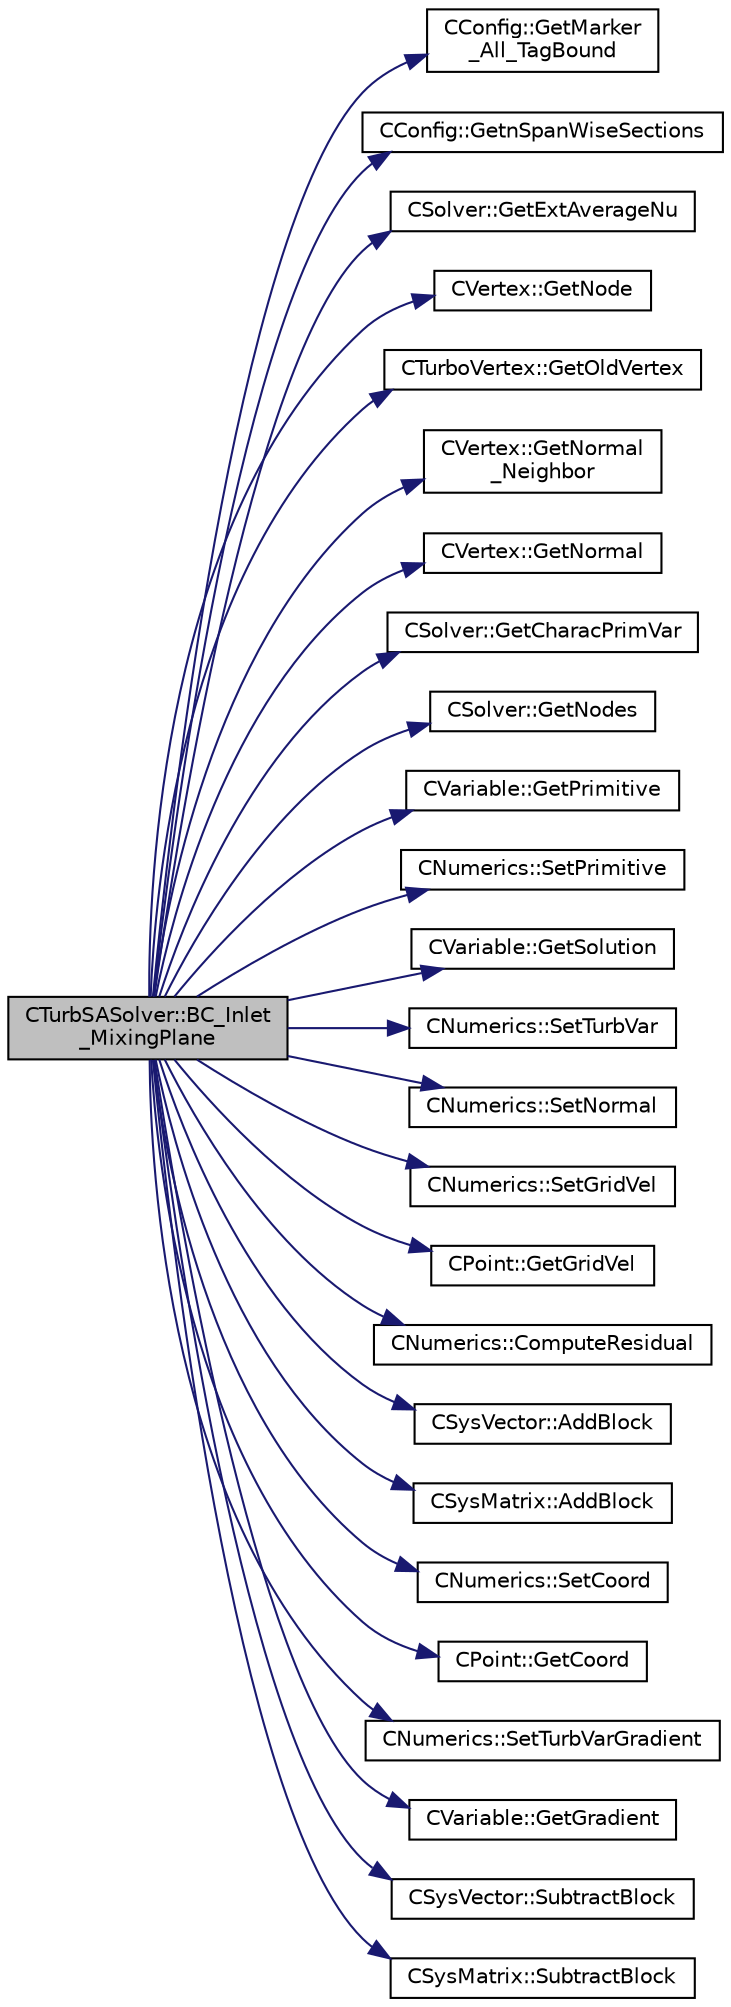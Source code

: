 digraph "CTurbSASolver::BC_Inlet_MixingPlane"
{
  edge [fontname="Helvetica",fontsize="10",labelfontname="Helvetica",labelfontsize="10"];
  node [fontname="Helvetica",fontsize="10",shape=record];
  rankdir="LR";
  Node273 [label="CTurbSASolver::BC_Inlet\l_MixingPlane",height=0.2,width=0.4,color="black", fillcolor="grey75", style="filled", fontcolor="black"];
  Node273 -> Node274 [color="midnightblue",fontsize="10",style="solid",fontname="Helvetica"];
  Node274 [label="CConfig::GetMarker\l_All_TagBound",height=0.2,width=0.4,color="black", fillcolor="white", style="filled",URL="$class_c_config.html#a967e969a3beb24bb6e57d7036af003be",tooltip="Get the index of the surface defined in the geometry file. "];
  Node273 -> Node275 [color="midnightblue",fontsize="10",style="solid",fontname="Helvetica"];
  Node275 [label="CConfig::GetnSpanWiseSections",height=0.2,width=0.4,color="black", fillcolor="white", style="filled",URL="$class_c_config.html#a2afa29aab61d4f49387cec759b7735ea",tooltip="number span-wise sections to compute 3D BC and performance for turbomachinery. "];
  Node273 -> Node276 [color="midnightblue",fontsize="10",style="solid",fontname="Helvetica"];
  Node276 [label="CSolver::GetExtAverageNu",height=0.2,width=0.4,color="black", fillcolor="white", style="filled",URL="$class_c_solver.html#aef98bbf6bbb554539d043185965f27cd",tooltip="A virtual member. "];
  Node273 -> Node277 [color="midnightblue",fontsize="10",style="solid",fontname="Helvetica"];
  Node277 [label="CVertex::GetNode",height=0.2,width=0.4,color="black", fillcolor="white", style="filled",URL="$class_c_vertex.html#a95c513bf927464157ed96b6c79779a1f",tooltip="Get the node of the vertex. "];
  Node273 -> Node278 [color="midnightblue",fontsize="10",style="solid",fontname="Helvetica"];
  Node278 [label="CTurboVertex::GetOldVertex",height=0.2,width=0.4,color="black", fillcolor="white", style="filled",URL="$class_c_turbo_vertex.html#abb38937f34a1a4c71a64b211657f84ef",tooltip="retrieve vertex value not ordered. "];
  Node273 -> Node279 [color="midnightblue",fontsize="10",style="solid",fontname="Helvetica"];
  Node279 [label="CVertex::GetNormal\l_Neighbor",height=0.2,width=0.4,color="black", fillcolor="white", style="filled",URL="$class_c_vertex.html#a8d2bce3a6ee62007179e688dc2b9b182",tooltip="Get the value of the closest neighbor. "];
  Node273 -> Node280 [color="midnightblue",fontsize="10",style="solid",fontname="Helvetica"];
  Node280 [label="CVertex::GetNormal",height=0.2,width=0.4,color="black", fillcolor="white", style="filled",URL="$class_c_vertex.html#a0d289163c6f3384822fcb9ae86fc1c39",tooltip="Copy the the normal vector of a face. "];
  Node273 -> Node281 [color="midnightblue",fontsize="10",style="solid",fontname="Helvetica"];
  Node281 [label="CSolver::GetCharacPrimVar",height=0.2,width=0.4,color="black", fillcolor="white", style="filled",URL="$class_c_solver.html#ad25c13b6587f8a1a71f84a37fdb5b213",tooltip="A virtual member. "];
  Node273 -> Node282 [color="midnightblue",fontsize="10",style="solid",fontname="Helvetica"];
  Node282 [label="CSolver::GetNodes",height=0.2,width=0.4,color="black", fillcolor="white", style="filled",URL="$class_c_solver.html#af3198e52a2ea377bb765647b5e697197",tooltip="Allow outside access to the nodes of the solver, containing conservatives, primitives, etc. "];
  Node273 -> Node283 [color="midnightblue",fontsize="10",style="solid",fontname="Helvetica"];
  Node283 [label="CVariable::GetPrimitive",height=0.2,width=0.4,color="black", fillcolor="white", style="filled",URL="$class_c_variable.html#abe38982ec51efc8391ef27fc434f37ad",tooltip="A virtual member. "];
  Node273 -> Node284 [color="midnightblue",fontsize="10",style="solid",fontname="Helvetica"];
  Node284 [label="CNumerics::SetPrimitive",height=0.2,width=0.4,color="black", fillcolor="white", style="filled",URL="$class_c_numerics.html#af72b17d397adf09beed2e99e2daf895c",tooltip="Set the value of the primitive variables. "];
  Node273 -> Node285 [color="midnightblue",fontsize="10",style="solid",fontname="Helvetica"];
  Node285 [label="CVariable::GetSolution",height=0.2,width=0.4,color="black", fillcolor="white", style="filled",URL="$class_c_variable.html#a261483e39c23c1de7cb9aea7e917c121",tooltip="Get the solution. "];
  Node273 -> Node286 [color="midnightblue",fontsize="10",style="solid",fontname="Helvetica"];
  Node286 [label="CNumerics::SetTurbVar",height=0.2,width=0.4,color="black", fillcolor="white", style="filled",URL="$class_c_numerics.html#a694708b330c1e25e59f3b3ee8be64fbb",tooltip="Set the value of the turbulent variable. "];
  Node273 -> Node287 [color="midnightblue",fontsize="10",style="solid",fontname="Helvetica"];
  Node287 [label="CNumerics::SetNormal",height=0.2,width=0.4,color="black", fillcolor="white", style="filled",URL="$class_c_numerics.html#a41903d97957f351cd9ee63ca404985b1",tooltip="Set the value of the normal vector to the face between two points. "];
  Node273 -> Node288 [color="midnightblue",fontsize="10",style="solid",fontname="Helvetica"];
  Node288 [label="CNumerics::SetGridVel",height=0.2,width=0.4,color="black", fillcolor="white", style="filled",URL="$class_c_numerics.html#ae15b9e4ad2008444365109c434e24207",tooltip="Set the velocity of the computational grid. "];
  Node273 -> Node289 [color="midnightblue",fontsize="10",style="solid",fontname="Helvetica"];
  Node289 [label="CPoint::GetGridVel",height=0.2,width=0.4,color="black", fillcolor="white", style="filled",URL="$class_c_point.html#a62ec636f4a05ac578b582a053e8553f9",tooltip="Get the value of the grid velocity at the point. "];
  Node273 -> Node290 [color="midnightblue",fontsize="10",style="solid",fontname="Helvetica"];
  Node290 [label="CNumerics::ComputeResidual",height=0.2,width=0.4,color="black", fillcolor="white", style="filled",URL="$class_c_numerics.html#abe734316e0047f463f059fd77a281958",tooltip="Compute the numerical residual. "];
  Node273 -> Node291 [color="midnightblue",fontsize="10",style="solid",fontname="Helvetica"];
  Node291 [label="CSysVector::AddBlock",height=0.2,width=0.4,color="black", fillcolor="white", style="filled",URL="$class_c_sys_vector.html#acd4c36df2ea0b7ad473944cff9bf5d72",tooltip="Add val_residual to the residual. "];
  Node273 -> Node292 [color="midnightblue",fontsize="10",style="solid",fontname="Helvetica"];
  Node292 [label="CSysMatrix::AddBlock",height=0.2,width=0.4,color="black", fillcolor="white", style="filled",URL="$class_c_sys_matrix.html#a85def3109e5aa5307268ca830a8f6522",tooltip="Adds the specified block to the sparse matrix. "];
  Node273 -> Node293 [color="midnightblue",fontsize="10",style="solid",fontname="Helvetica"];
  Node293 [label="CNumerics::SetCoord",height=0.2,width=0.4,color="black", fillcolor="white", style="filled",URL="$class_c_numerics.html#a5fa1089c7228d6d49677a633bbe3c890",tooltip="Set coordinates of the points. "];
  Node273 -> Node294 [color="midnightblue",fontsize="10",style="solid",fontname="Helvetica"];
  Node294 [label="CPoint::GetCoord",height=0.2,width=0.4,color="black", fillcolor="white", style="filled",URL="$class_c_point.html#a95fe081d22e96e190cb3edcbf0d6525f",tooltip="Get the coordinates dor the control volume. "];
  Node273 -> Node295 [color="midnightblue",fontsize="10",style="solid",fontname="Helvetica"];
  Node295 [label="CNumerics::SetTurbVarGradient",height=0.2,width=0.4,color="black", fillcolor="white", style="filled",URL="$class_c_numerics.html#a42a39ae6557a400a4d811820c61de3cb",tooltip="Set the gradient of the turbulent variables. "];
  Node273 -> Node296 [color="midnightblue",fontsize="10",style="solid",fontname="Helvetica"];
  Node296 [label="CVariable::GetGradient",height=0.2,width=0.4,color="black", fillcolor="white", style="filled",URL="$class_c_variable.html#a7b58da4a928d622e7c2d4b4db047769d",tooltip="Get the value of the solution gradient. "];
  Node273 -> Node297 [color="midnightblue",fontsize="10",style="solid",fontname="Helvetica"];
  Node297 [label="CSysVector::SubtractBlock",height=0.2,width=0.4,color="black", fillcolor="white", style="filled",URL="$class_c_sys_vector.html#a732b302ca148d38b442bfe7e096a81be",tooltip="Subtract val_residual to the residual. "];
  Node273 -> Node298 [color="midnightblue",fontsize="10",style="solid",fontname="Helvetica"];
  Node298 [label="CSysMatrix::SubtractBlock",height=0.2,width=0.4,color="black", fillcolor="white", style="filled",URL="$class_c_sys_matrix.html#af913d33707e948c30fff5a62773ef5c6",tooltip="Subtracts the specified block to the sparse matrix. "];
}
